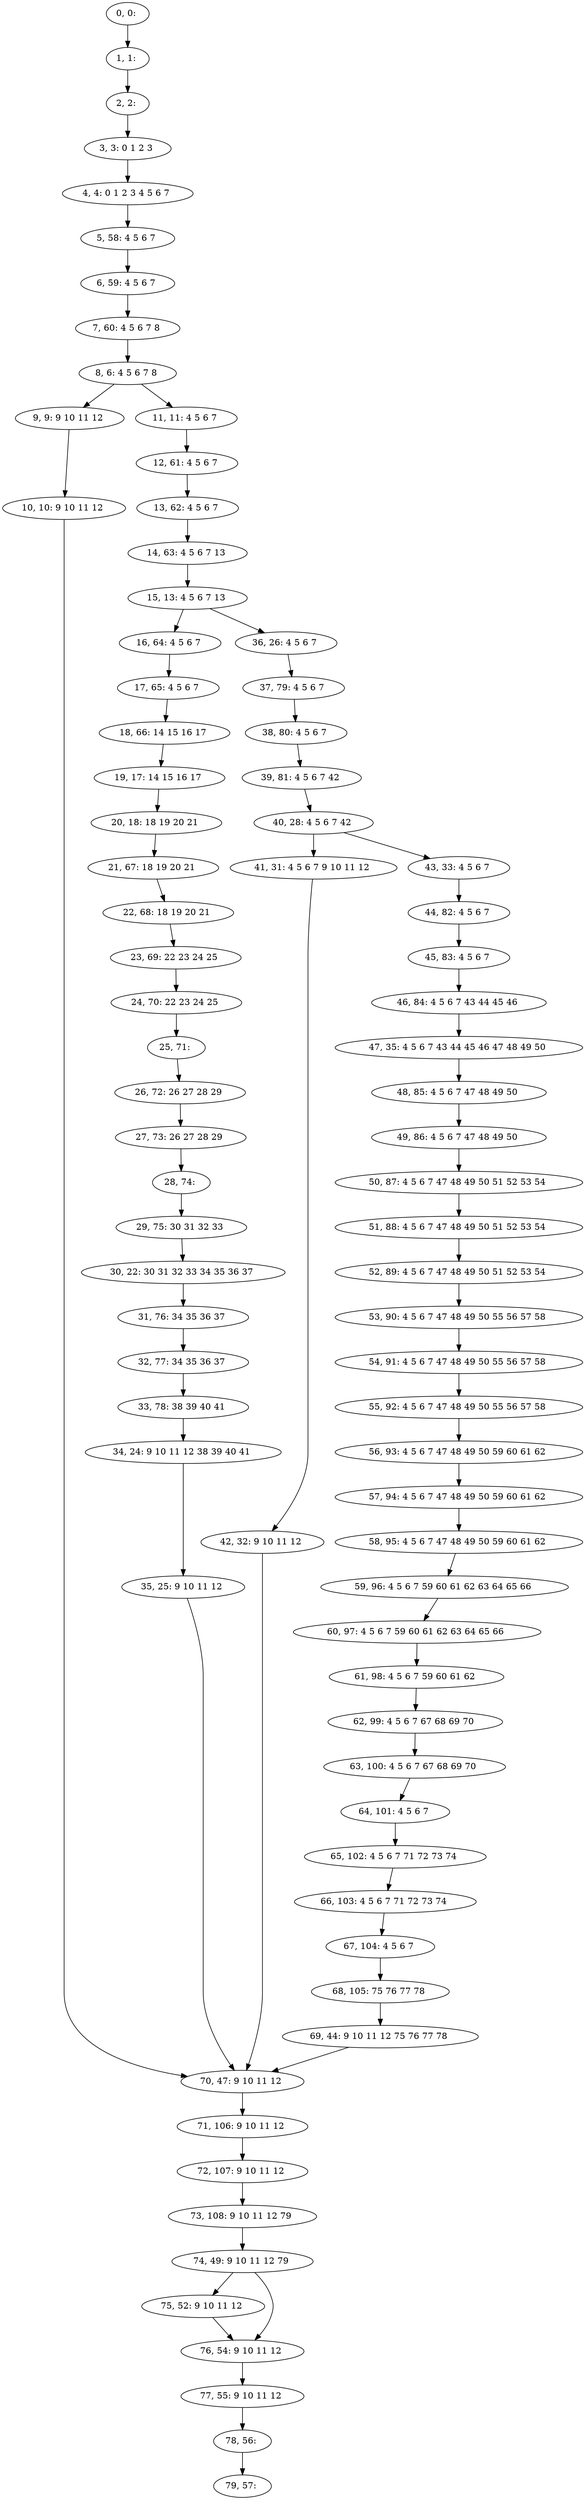 digraph G {
0[label="0, 0: "];
1[label="1, 1: "];
2[label="2, 2: "];
3[label="3, 3: 0 1 2 3 "];
4[label="4, 4: 0 1 2 3 4 5 6 7 "];
5[label="5, 58: 4 5 6 7 "];
6[label="6, 59: 4 5 6 7 "];
7[label="7, 60: 4 5 6 7 8 "];
8[label="8, 6: 4 5 6 7 8 "];
9[label="9, 9: 9 10 11 12 "];
10[label="10, 10: 9 10 11 12 "];
11[label="11, 11: 4 5 6 7 "];
12[label="12, 61: 4 5 6 7 "];
13[label="13, 62: 4 5 6 7 "];
14[label="14, 63: 4 5 6 7 13 "];
15[label="15, 13: 4 5 6 7 13 "];
16[label="16, 64: 4 5 6 7 "];
17[label="17, 65: 4 5 6 7 "];
18[label="18, 66: 14 15 16 17 "];
19[label="19, 17: 14 15 16 17 "];
20[label="20, 18: 18 19 20 21 "];
21[label="21, 67: 18 19 20 21 "];
22[label="22, 68: 18 19 20 21 "];
23[label="23, 69: 22 23 24 25 "];
24[label="24, 70: 22 23 24 25 "];
25[label="25, 71: "];
26[label="26, 72: 26 27 28 29 "];
27[label="27, 73: 26 27 28 29 "];
28[label="28, 74: "];
29[label="29, 75: 30 31 32 33 "];
30[label="30, 22: 30 31 32 33 34 35 36 37 "];
31[label="31, 76: 34 35 36 37 "];
32[label="32, 77: 34 35 36 37 "];
33[label="33, 78: 38 39 40 41 "];
34[label="34, 24: 9 10 11 12 38 39 40 41 "];
35[label="35, 25: 9 10 11 12 "];
36[label="36, 26: 4 5 6 7 "];
37[label="37, 79: 4 5 6 7 "];
38[label="38, 80: 4 5 6 7 "];
39[label="39, 81: 4 5 6 7 42 "];
40[label="40, 28: 4 5 6 7 42 "];
41[label="41, 31: 4 5 6 7 9 10 11 12 "];
42[label="42, 32: 9 10 11 12 "];
43[label="43, 33: 4 5 6 7 "];
44[label="44, 82: 4 5 6 7 "];
45[label="45, 83: 4 5 6 7 "];
46[label="46, 84: 4 5 6 7 43 44 45 46 "];
47[label="47, 35: 4 5 6 7 43 44 45 46 47 48 49 50 "];
48[label="48, 85: 4 5 6 7 47 48 49 50 "];
49[label="49, 86: 4 5 6 7 47 48 49 50 "];
50[label="50, 87: 4 5 6 7 47 48 49 50 51 52 53 54 "];
51[label="51, 88: 4 5 6 7 47 48 49 50 51 52 53 54 "];
52[label="52, 89: 4 5 6 7 47 48 49 50 51 52 53 54 "];
53[label="53, 90: 4 5 6 7 47 48 49 50 55 56 57 58 "];
54[label="54, 91: 4 5 6 7 47 48 49 50 55 56 57 58 "];
55[label="55, 92: 4 5 6 7 47 48 49 50 55 56 57 58 "];
56[label="56, 93: 4 5 6 7 47 48 49 50 59 60 61 62 "];
57[label="57, 94: 4 5 6 7 47 48 49 50 59 60 61 62 "];
58[label="58, 95: 4 5 6 7 47 48 49 50 59 60 61 62 "];
59[label="59, 96: 4 5 6 7 59 60 61 62 63 64 65 66 "];
60[label="60, 97: 4 5 6 7 59 60 61 62 63 64 65 66 "];
61[label="61, 98: 4 5 6 7 59 60 61 62 "];
62[label="62, 99: 4 5 6 7 67 68 69 70 "];
63[label="63, 100: 4 5 6 7 67 68 69 70 "];
64[label="64, 101: 4 5 6 7 "];
65[label="65, 102: 4 5 6 7 71 72 73 74 "];
66[label="66, 103: 4 5 6 7 71 72 73 74 "];
67[label="67, 104: 4 5 6 7 "];
68[label="68, 105: 75 76 77 78 "];
69[label="69, 44: 9 10 11 12 75 76 77 78 "];
70[label="70, 47: 9 10 11 12 "];
71[label="71, 106: 9 10 11 12 "];
72[label="72, 107: 9 10 11 12 "];
73[label="73, 108: 9 10 11 12 79 "];
74[label="74, 49: 9 10 11 12 79 "];
75[label="75, 52: 9 10 11 12 "];
76[label="76, 54: 9 10 11 12 "];
77[label="77, 55: 9 10 11 12 "];
78[label="78, 56: "];
79[label="79, 57: "];
0->1 ;
1->2 ;
2->3 ;
3->4 ;
4->5 ;
5->6 ;
6->7 ;
7->8 ;
8->9 ;
8->11 ;
9->10 ;
10->70 ;
11->12 ;
12->13 ;
13->14 ;
14->15 ;
15->16 ;
15->36 ;
16->17 ;
17->18 ;
18->19 ;
19->20 ;
20->21 ;
21->22 ;
22->23 ;
23->24 ;
24->25 ;
25->26 ;
26->27 ;
27->28 ;
28->29 ;
29->30 ;
30->31 ;
31->32 ;
32->33 ;
33->34 ;
34->35 ;
35->70 ;
36->37 ;
37->38 ;
38->39 ;
39->40 ;
40->41 ;
40->43 ;
41->42 ;
42->70 ;
43->44 ;
44->45 ;
45->46 ;
46->47 ;
47->48 ;
48->49 ;
49->50 ;
50->51 ;
51->52 ;
52->53 ;
53->54 ;
54->55 ;
55->56 ;
56->57 ;
57->58 ;
58->59 ;
59->60 ;
60->61 ;
61->62 ;
62->63 ;
63->64 ;
64->65 ;
65->66 ;
66->67 ;
67->68 ;
68->69 ;
69->70 ;
70->71 ;
71->72 ;
72->73 ;
73->74 ;
74->75 ;
74->76 ;
75->76 ;
76->77 ;
77->78 ;
78->79 ;
}
